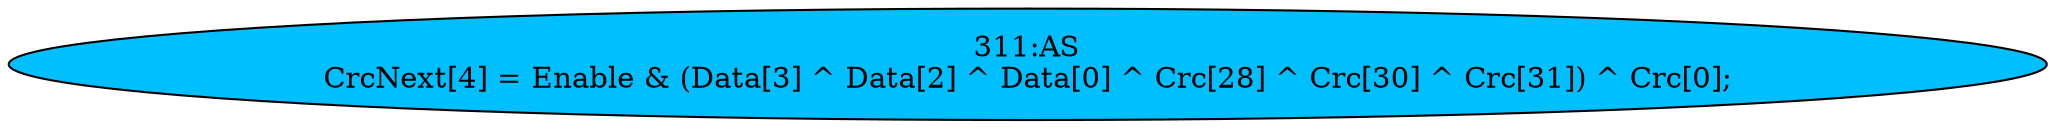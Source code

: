 strict digraph "" {
	node [label="\N"];
	"311:AS"	 [ast="<pyverilog.vparser.ast.Assign object at 0x7fb430332f50>",
		def_var="['CrcNext']",
		fillcolor=deepskyblue,
		label="311:AS
CrcNext[4] = Enable & (Data[3] ^ Data[2] ^ Data[0] ^ Crc[28] ^ Crc[30] ^ Crc[31]) ^ Crc[0];",
		statements="[]",
		style=filled,
		typ=Assign,
		use_var="['Enable', 'Data', 'Data', 'Data', 'Crc', 'Crc', 'Crc', 'Crc']"];
}

